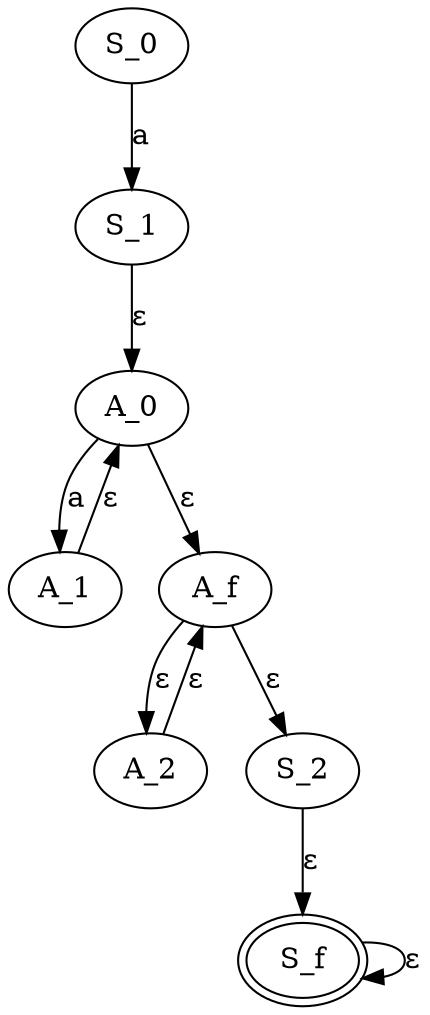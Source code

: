 digraph rgfsa {
  /* Circles-and-arrows diagram of FSA from right-regular grammar. 
     Generated by rg-to-dot.xsl.
     Input:file:/Users/cmsmcq/2021/gingersnap/toys/g112.fsa.xml
     Generated:2021-01-17T12:43:12.060854-07:00 */

S_0 [label="S_0"]
S_1 [label="S_1"]
S_2 [label="S_2"]
S_f [label="S_f" peripheries=2]
A_0 [label="A_0"]
A_1 [label="A_1"]
A_2 [label="A_2"]
A_f [label="A_f"]
S_0 -> S_1 [label="a"];
S_1 -> A_0 [label="ε"];
S_2 -> S_f [label="ε"];
S_f -> S_f [label="ε"];
A_0 -> A_1 [label="a"];
A_0 -> A_f [label="ε"];
A_1 -> A_0 [label="ε"];
A_2 -> A_f [label="ε"];
A_f -> S_2 [label="ε"];
A_f -> A_2 [label="ε"];
}
